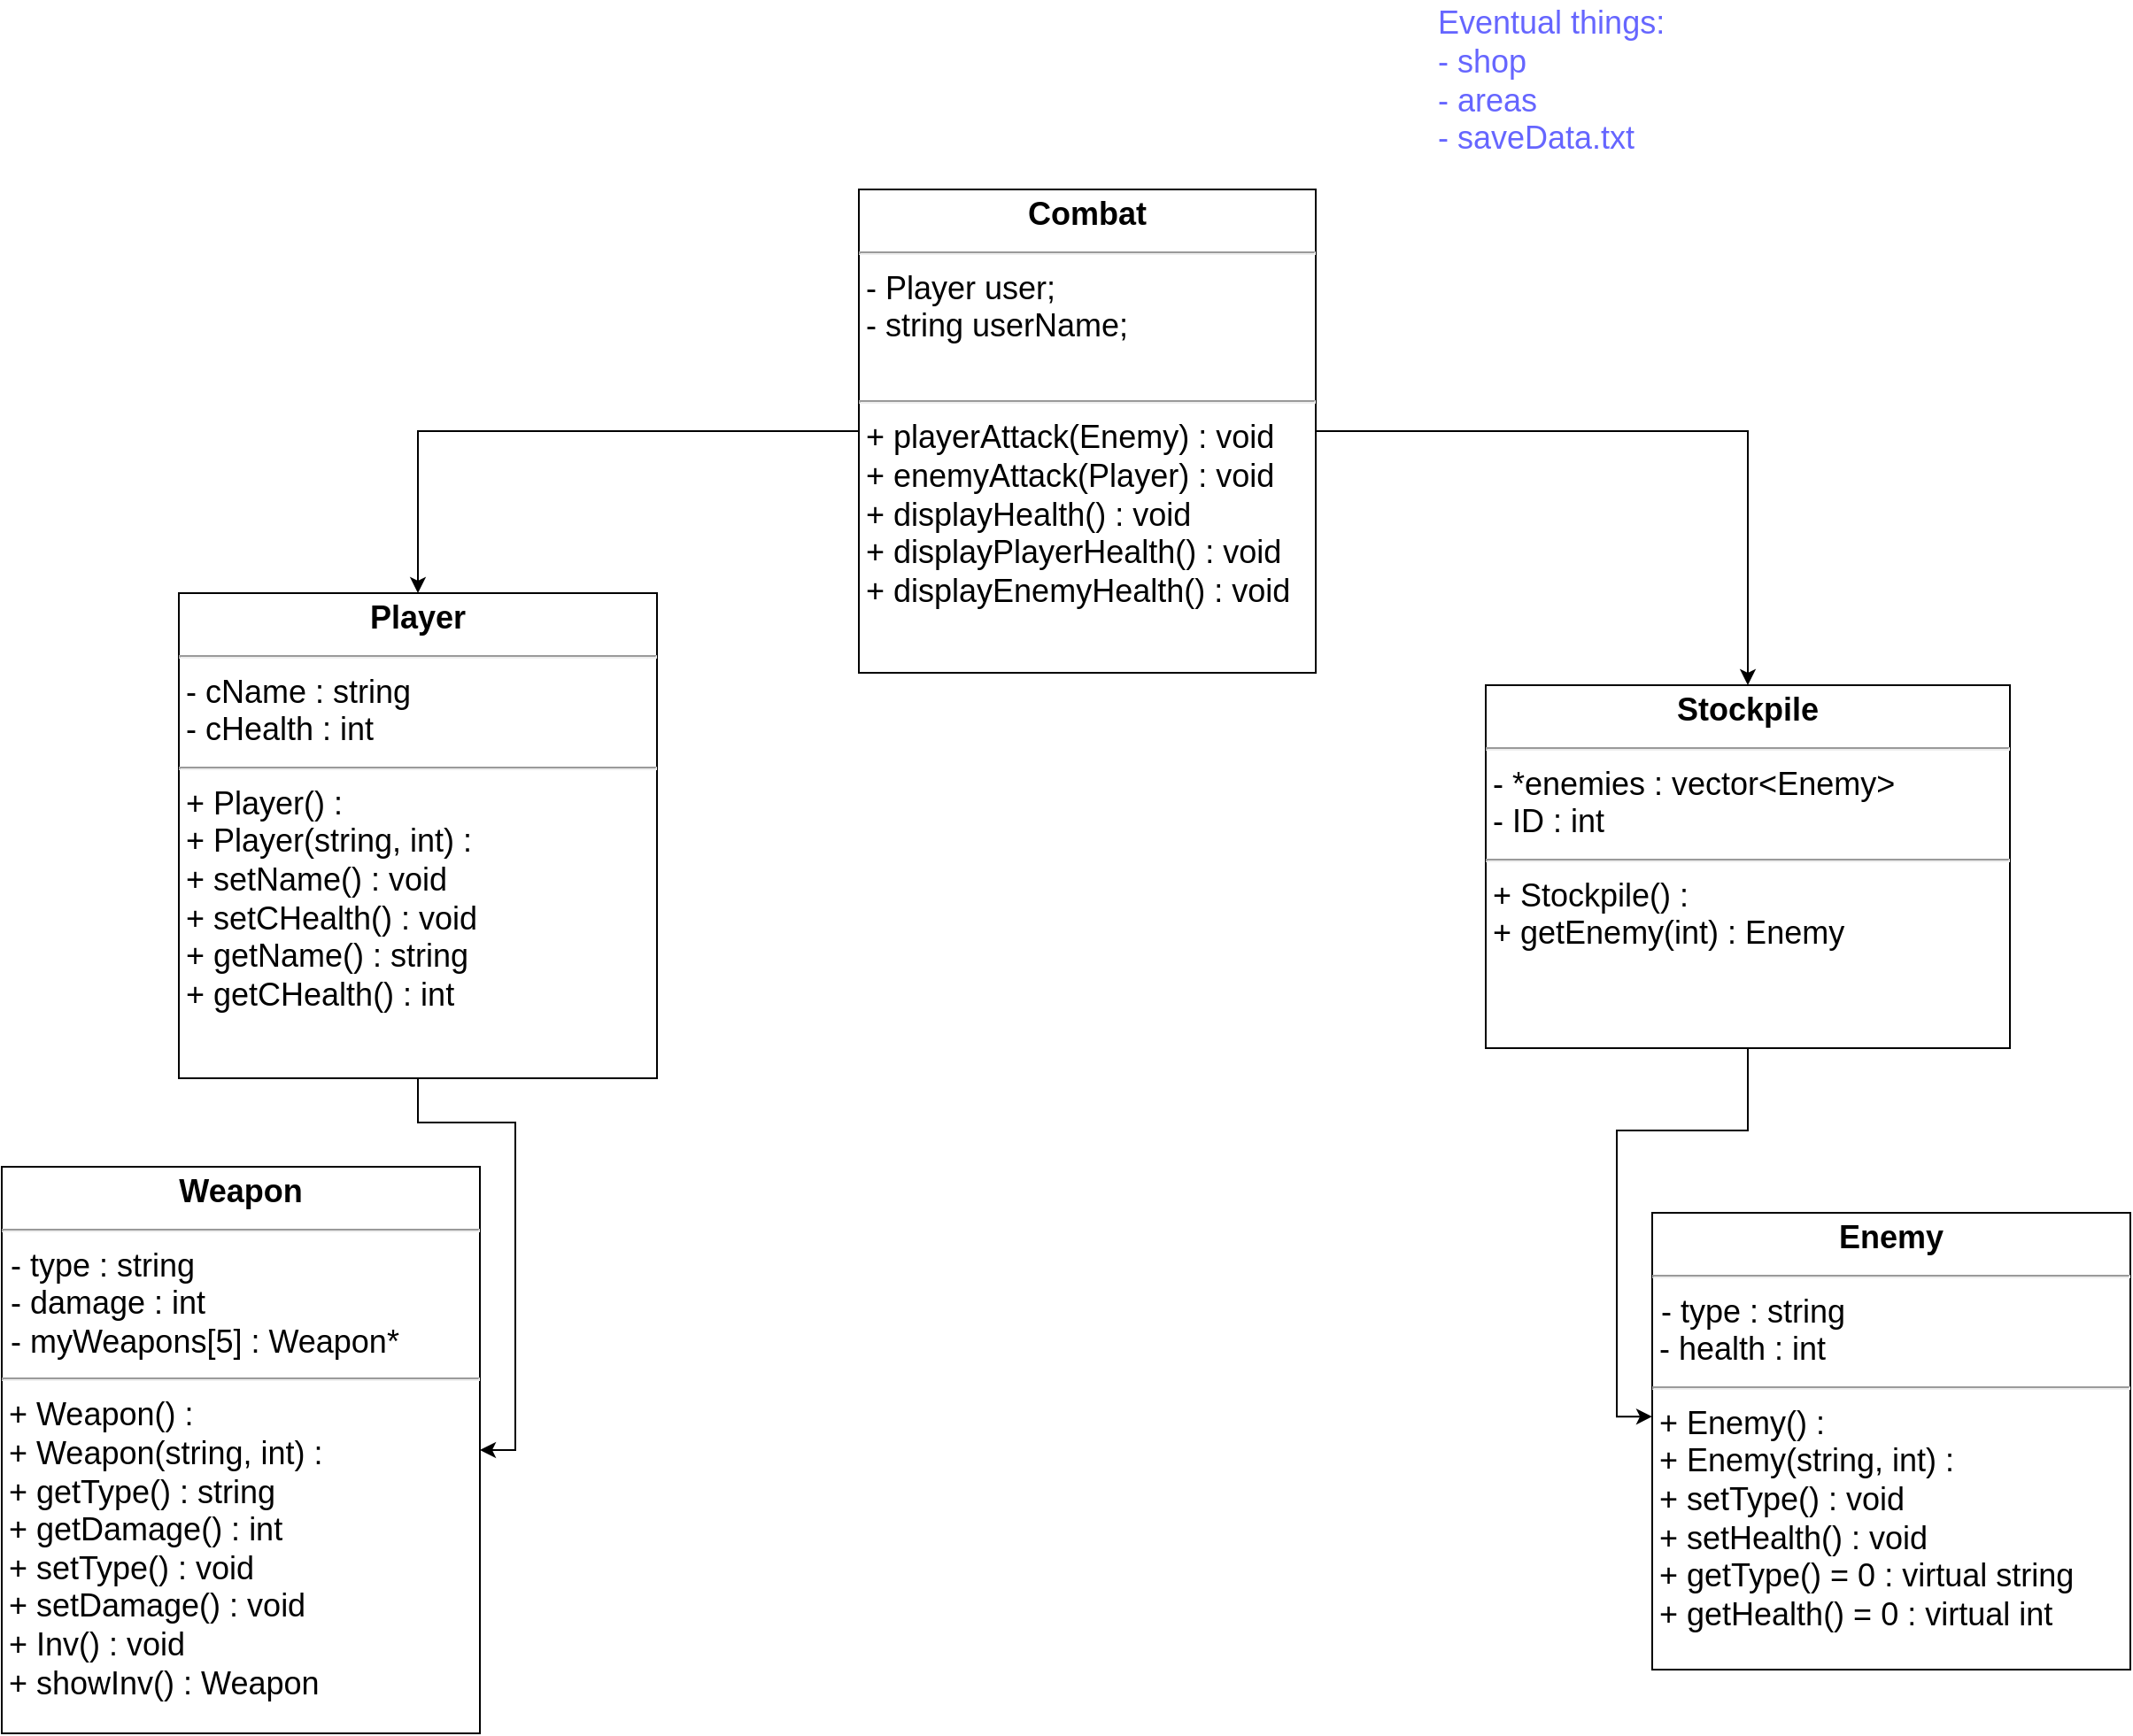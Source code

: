 <mxfile version="17.4.2" type="device"><diagram id="EkAOLPQP6h9dqsaJE8xw" name="Page-1"><mxGraphModel dx="1407" dy="1305" grid="0" gridSize="10" guides="1" tooltips="1" connect="1" arrows="1" fold="1" page="0" pageScale="1" pageWidth="827" pageHeight="1169" math="0" shadow="0"><root><mxCell id="0"/><mxCell id="1" parent="0"/><mxCell id="9eME-UAwrlCDDv2wIkJ--18" value="&lt;p style=&quot;margin: 4px 0px 0px ; text-align: center ; font-size: 18px&quot;&gt;&lt;b style=&quot;font-size: 18px&quot;&gt;Weapon&lt;/b&gt;&lt;/p&gt;&lt;hr style=&quot;font-size: 18px&quot;&gt;&lt;p style=&quot;margin: 0px 0px 0px 4px ; font-size: 18px&quot;&gt;&lt;/p&gt;&lt;span style=&quot;font-size: 18px&quot;&gt;&amp;nbsp;- type : string&lt;/span&gt;&lt;br style=&quot;padding: 0px ; margin: 0px ; font-size: 18px&quot;&gt;&lt;span style=&quot;font-size: 18px&quot;&gt;&amp;nbsp;- damage : int&lt;br style=&quot;font-size: 18px&quot;&gt;&amp;nbsp;- myWeapons[5] : Weapon*&lt;br style=&quot;font-size: 18px&quot;&gt;&lt;/span&gt;&lt;hr style=&quot;font-size: 18px&quot;&gt;&lt;p style=&quot;margin: 0px 0px 0px 4px ; font-size: 18px&quot;&gt;&lt;span style=&quot;font-size: 18px&quot;&gt;+ Weapon() :&lt;/span&gt;&lt;br style=&quot;padding: 0px ; margin: 0px ; font-size: 18px&quot;&gt;&lt;span style=&quot;font-size: 18px&quot;&gt;+ Weapon(string, int) :&lt;/span&gt;&lt;br style=&quot;padding: 0px ; margin: 0px ; font-size: 18px&quot;&gt;&lt;span style=&quot;font-size: 18px&quot;&gt;+ getType() : string&lt;/span&gt;&lt;br style=&quot;padding: 0px ; margin: 0px ; font-size: 18px&quot;&gt;&lt;span style=&quot;font-size: 18px&quot;&gt;+ getDamage() : int&lt;/span&gt;&lt;br style=&quot;padding: 0px ; margin: 0px ; font-size: 18px&quot;&gt;&lt;span style=&quot;font-size: 18px&quot;&gt;+ setType() : void&lt;/span&gt;&lt;br style=&quot;padding: 0px ; margin: 0px ; font-size: 18px&quot;&gt;&lt;span style=&quot;font-size: 18px&quot;&gt;+ setDamage() : void&amp;nbsp;&lt;/span&gt;&lt;br style=&quot;font-size: 18px&quot;&gt;&lt;/p&gt;&lt;p style=&quot;margin: 0px 0px 0px 4px ; font-size: 18px&quot;&gt;&lt;span style=&quot;font-size: 18px&quot;&gt;+ Inv() : void&lt;/span&gt;&lt;/p&gt;&lt;p style=&quot;margin: 0px 0px 0px 4px ; font-size: 18px&quot;&gt;&lt;span style=&quot;font-size: 18px&quot;&gt;+ showInv() : Weapon&lt;/span&gt;&lt;/p&gt;" style="verticalAlign=top;align=left;overflow=fill;fontSize=18;fontFamily=Helvetica;html=1;" parent="1" vertex="1"><mxGeometry x="150" y="324" width="270" height="320" as="geometry"/></mxCell><mxCell id="9eME-UAwrlCDDv2wIkJ--25" style="edgeStyle=orthogonalEdgeStyle;rounded=0;orthogonalLoop=1;jettySize=auto;html=1;entryX=1;entryY=0.5;entryDx=0;entryDy=0;fontFamily=Georgia;fontSize=18;" parent="1" source="9eME-UAwrlCDDv2wIkJ--24" target="9eME-UAwrlCDDv2wIkJ--18" edge="1"><mxGeometry relative="1" as="geometry"/></mxCell><mxCell id="9eME-UAwrlCDDv2wIkJ--24" value="&lt;p style=&quot;margin: 4px 0px 0px ; text-align: center ; font-size: 18px&quot;&gt;&lt;b&gt;Player&lt;/b&gt;&lt;/p&gt;&lt;hr style=&quot;font-size: 18px&quot;&gt;&lt;p style=&quot;margin: 0px 0px 0px 4px ; font-size: 18px&quot;&gt;- cName : string&lt;/p&gt;&lt;p style=&quot;margin: 0px 0px 0px 4px ; font-size: 18px&quot;&gt;- cHealth : int&lt;/p&gt;&lt;hr style=&quot;font-size: 18px&quot;&gt;&lt;p style=&quot;margin: 0px 0px 0px 4px ; font-size: 18px&quot;&gt;+ Player() :&lt;/p&gt;&lt;p style=&quot;margin: 0px 0px 0px 4px ; font-size: 18px&quot;&gt;+ Player(string, int) :&amp;nbsp;&amp;nbsp;&lt;/p&gt;&lt;p style=&quot;margin: 0px 0px 0px 4px ; font-size: 18px&quot;&gt;&lt;span&gt;+ setName() : void&lt;/span&gt;&lt;/p&gt;&lt;p style=&quot;margin: 0px 0px 0px 4px ; font-size: 18px&quot;&gt;+ setCHealth() : void&lt;/p&gt;&lt;p style=&quot;margin: 0px 0px 0px 4px ; font-size: 18px&quot;&gt;+ getName() : string&lt;br&gt;&lt;/p&gt;&lt;p style=&quot;margin: 0px 0px 0px 4px ; font-size: 18px&quot;&gt;+ getCHealth() : int&lt;/p&gt;" style="verticalAlign=top;align=left;overflow=fill;fontSize=18;fontFamily=Helvetica;html=1;" parent="1" vertex="1"><mxGeometry x="250" width="270" height="274" as="geometry"/></mxCell><mxCell id="9eME-UAwrlCDDv2wIkJ--30" value="&lt;p style=&quot;margin: 4px 0px 0px ; text-align: center ; font-size: 18px&quot;&gt;&lt;b&gt;Enemy&lt;/b&gt;&lt;/p&gt;&lt;hr style=&quot;font-size: 18px&quot;&gt;&amp;nbsp;- type : string&lt;br&gt;&lt;p style=&quot;margin: 0px 0px 0px 4px ; font-size: 18px&quot;&gt;- health : int&lt;/p&gt;&lt;hr style=&quot;font-size: 18px&quot;&gt;&lt;p style=&quot;margin: 0px 0px 0px 4px ; font-size: 18px&quot;&gt;+ Enemy() :&lt;/p&gt;&lt;p style=&quot;margin: 0px 0px 0px 4px ; font-size: 18px&quot;&gt;+ Enemy(string, int) :&amp;nbsp;&lt;/p&gt;&lt;p style=&quot;margin: 0px 0px 0px 4px ; font-size: 18px&quot;&gt;+ setType() : void&lt;/p&gt;&lt;p style=&quot;margin: 0px 0px 0px 4px ; font-size: 18px&quot;&gt;+ setHealth() : void&lt;br&gt;&lt;/p&gt;&lt;p style=&quot;margin: 0px 0px 0px 4px ; font-size: 18px&quot;&gt;+ getType() = 0 : virtual string&lt;/p&gt;&lt;p style=&quot;margin: 0px 0px 0px 4px ; font-size: 18px&quot;&gt;+ getHealth() = 0 : virtual int&lt;/p&gt;&lt;p style=&quot;margin: 0px 0px 0px 4px ; font-size: 18px&quot;&gt;&lt;br&gt;&lt;/p&gt;" style="verticalAlign=top;align=left;overflow=fill;fontSize=18;fontFamily=Helvetica;html=1;" parent="1" vertex="1"><mxGeometry x="1082" y="350" width="270" height="258" as="geometry"/></mxCell><mxCell id="3n3WU3TT376HxZ_LB4BN-6" style="edgeStyle=orthogonalEdgeStyle;rounded=0;orthogonalLoop=1;jettySize=auto;html=1;entryX=0.5;entryY=0;entryDx=0;entryDy=0;fontSize=18;" parent="1" source="3n3WU3TT376HxZ_LB4BN-1" target="9eME-UAwrlCDDv2wIkJ--24" edge="1"><mxGeometry relative="1" as="geometry"/></mxCell><mxCell id="wu9ozvNe1aljb_R2LTsr-2" style="edgeStyle=orthogonalEdgeStyle;rounded=0;orthogonalLoop=1;jettySize=auto;html=1;fontSize=18;" edge="1" parent="1" source="3n3WU3TT376HxZ_LB4BN-1" target="wu9ozvNe1aljb_R2LTsr-1"><mxGeometry relative="1" as="geometry"/></mxCell><mxCell id="3n3WU3TT376HxZ_LB4BN-1" value="&lt;p style=&quot;margin: 4px 0px 0px ; text-align: center ; font-size: 18px&quot;&gt;&lt;b style=&quot;font-size: 18px&quot;&gt;Combat&lt;/b&gt;&lt;/p&gt;&lt;hr style=&quot;font-size: 18px&quot;&gt;&lt;p style=&quot;margin: 0px 0px 0px 4px ; font-size: 18px&quot;&gt;- Player user;&lt;/p&gt;&lt;p style=&quot;margin: 0px 0px 0px 4px ; font-size: 18px&quot;&gt;- string userName;&lt;/p&gt;&lt;p style=&quot;margin: 0px 0px 0px 4px ; font-size: 18px&quot;&gt;&lt;br&gt;&lt;/p&gt;&lt;hr style=&quot;font-size: 18px&quot;&gt;&lt;p style=&quot;margin: 0px 0px 0px 4px ; font-size: 18px&quot;&gt;+ playerAttack(Enemy) : void&lt;/p&gt;&lt;p style=&quot;margin: 0px 0px 0px 4px ; font-size: 18px&quot;&gt;+ enemyAttack(Player) : void&lt;/p&gt;&lt;p style=&quot;margin: 0px 0px 0px 4px ; font-size: 18px&quot;&gt;+ displayHealth() : void&lt;/p&gt;&lt;p style=&quot;margin: 0px 0px 0px 4px ; font-size: 18px&quot;&gt;+ displayPlayerHealth() : void&lt;/p&gt;&lt;p style=&quot;margin: 0px 0px 0px 4px ; font-size: 18px&quot;&gt;+ displayEnemyHealth() : void&lt;/p&gt;&lt;p style=&quot;margin: 0px 0px 0px 4px ; font-size: 18px&quot;&gt;&lt;br&gt;&lt;/p&gt;" style="verticalAlign=top;align=left;overflow=fill;fontSize=18;fontFamily=Helvetica;html=1;" parent="1" vertex="1"><mxGeometry x="634" y="-228" width="258" height="273" as="geometry"/></mxCell><mxCell id="3n3WU3TT376HxZ_LB4BN-19" value="Eventual things:&lt;br&gt;- shop&lt;br&gt;- areas&lt;br&gt;- saveData.txt&lt;br&gt;" style="text;html=1;align=left;verticalAlign=middle;resizable=0;points=[];autosize=1;strokeColor=none;fillColor=none;fontSize=18;fontColor=#6666FF;" parent="1" vertex="1"><mxGeometry x="959" y="-335" width="138" height="92" as="geometry"/></mxCell><mxCell id="wu9ozvNe1aljb_R2LTsr-3" style="edgeStyle=orthogonalEdgeStyle;rounded=0;orthogonalLoop=1;jettySize=auto;html=1;entryX=0;entryY=0.446;entryDx=0;entryDy=0;entryPerimeter=0;fontSize=18;" edge="1" parent="1" source="wu9ozvNe1aljb_R2LTsr-1" target="9eME-UAwrlCDDv2wIkJ--30"><mxGeometry relative="1" as="geometry"/></mxCell><mxCell id="wu9ozvNe1aljb_R2LTsr-1" value="&lt;p style=&quot;margin: 4px 0px 0px ; text-align: center ; font-size: 18px&quot;&gt;&lt;b&gt;Stockpile&lt;/b&gt;&lt;/p&gt;&lt;hr style=&quot;font-size: 18px&quot;&gt;&lt;p style=&quot;margin: 0px 0px 0px 4px ; font-size: 18px&quot;&gt;- *enemies : vector&amp;lt;Enemy&amp;gt;&lt;/p&gt;&lt;p style=&quot;margin: 0px 0px 0px 4px ; font-size: 18px&quot;&gt;- ID : int&lt;/p&gt;&lt;hr style=&quot;font-size: 18px&quot;&gt;&lt;p style=&quot;margin: 0px 0px 0px 4px ; font-size: 18px&quot;&gt;+ Stockpile() :&lt;/p&gt;&lt;p style=&quot;margin: 0px 0px 0px 4px ; font-size: 18px&quot;&gt;+ getEnemy(int) : Enemy&lt;/p&gt;" style="verticalAlign=top;align=left;overflow=fill;fontSize=18;fontFamily=Helvetica;html=1;" vertex="1" parent="1"><mxGeometry x="988" y="52" width="296" height="205" as="geometry"/></mxCell></root></mxGraphModel></diagram></mxfile>